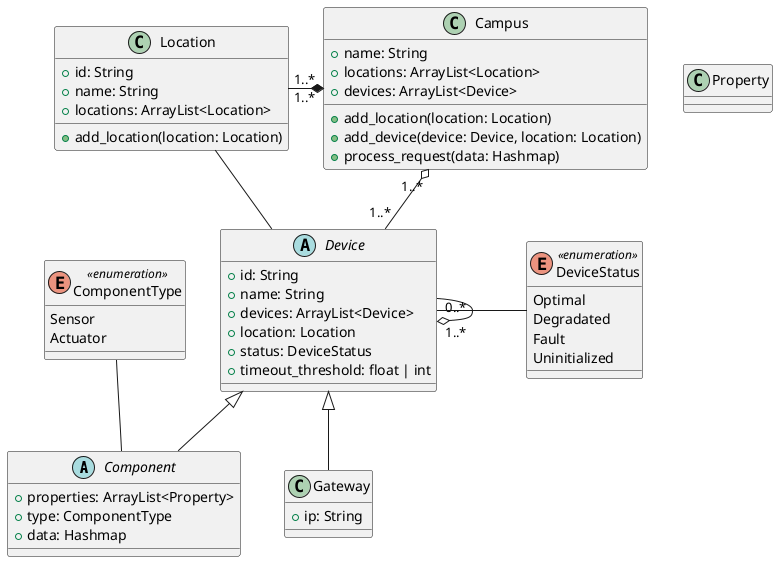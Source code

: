 @startuml metamodel

    ' skinparam linetype ortho

    Component -up-|> Device
    Component -up- ComponentType

    Device "0..*" --o "1..*" Device
    Device "0..*" -[hidden]-o "1..*" Device
    Device "0..*" -[hidden]-o "1..*" Device
    Device -right- DeviceStatus
    Device -up- Location 

    Gateway -up-|> Device

    Campus "1..*" *-left- "1..*" Location
    Campus "1..*" o-- "1..*" Device

    abstract Device {
        + id: String
        + name: String
        + devices: ArrayList<Device>
        + location: Location
        + status: DeviceStatus
        + timeout_threshold: float | int
    }

    abstract Component {
        + properties: ArrayList<Property>
        + type: ComponentType
        + data: Hashmap
    }

    class Campus {
        + name: String
        + locations: ArrayList<Location>
        + devices: ArrayList<Device>

        + add_location(location: Location) 
        + add_device(device: Device, location: Location) 
        + process_request(data: Hashmap)
    }

    enum ComponentType <<enumeration>> {
        Sensor
        Actuator
    }

    enum DeviceStatus <<enumeration>> {
        Optimal
        Degradated
        Fault
        Uninitialized
    }
    
    class Location {
        + id: String
        + name: String
        + locations: ArrayList<Location> 
        + add_location(location: Location)
    }

    class Gateway {
        + ip: String
    }

    class Property {

    }

@enduml